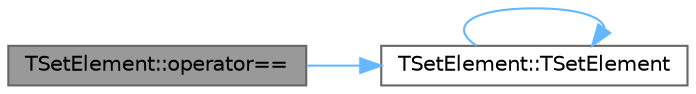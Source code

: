 digraph "TSetElement::operator=="
{
 // INTERACTIVE_SVG=YES
 // LATEX_PDF_SIZE
  bgcolor="transparent";
  edge [fontname=Helvetica,fontsize=10,labelfontname=Helvetica,labelfontsize=10];
  node [fontname=Helvetica,fontsize=10,shape=box,height=0.2,width=0.4];
  rankdir="LR";
  Node1 [id="Node000001",label="TSetElement::operator==",height=0.2,width=0.4,color="gray40", fillcolor="grey60", style="filled", fontcolor="black",tooltip=" "];
  Node1 -> Node2 [id="edge1_Node000001_Node000002",color="steelblue1",style="solid",tooltip=" "];
  Node2 [id="Node000002",label="TSetElement::TSetElement",height=0.2,width=0.4,color="grey40", fillcolor="white", style="filled",URL="$db/d03/classTSetElement.html#a86a81d133e748e8ffaf09d7cc779235a",tooltip="Default constructor."];
  Node2 -> Node2 [id="edge2_Node000002_Node000002",color="steelblue1",style="solid",tooltip=" "];
}
